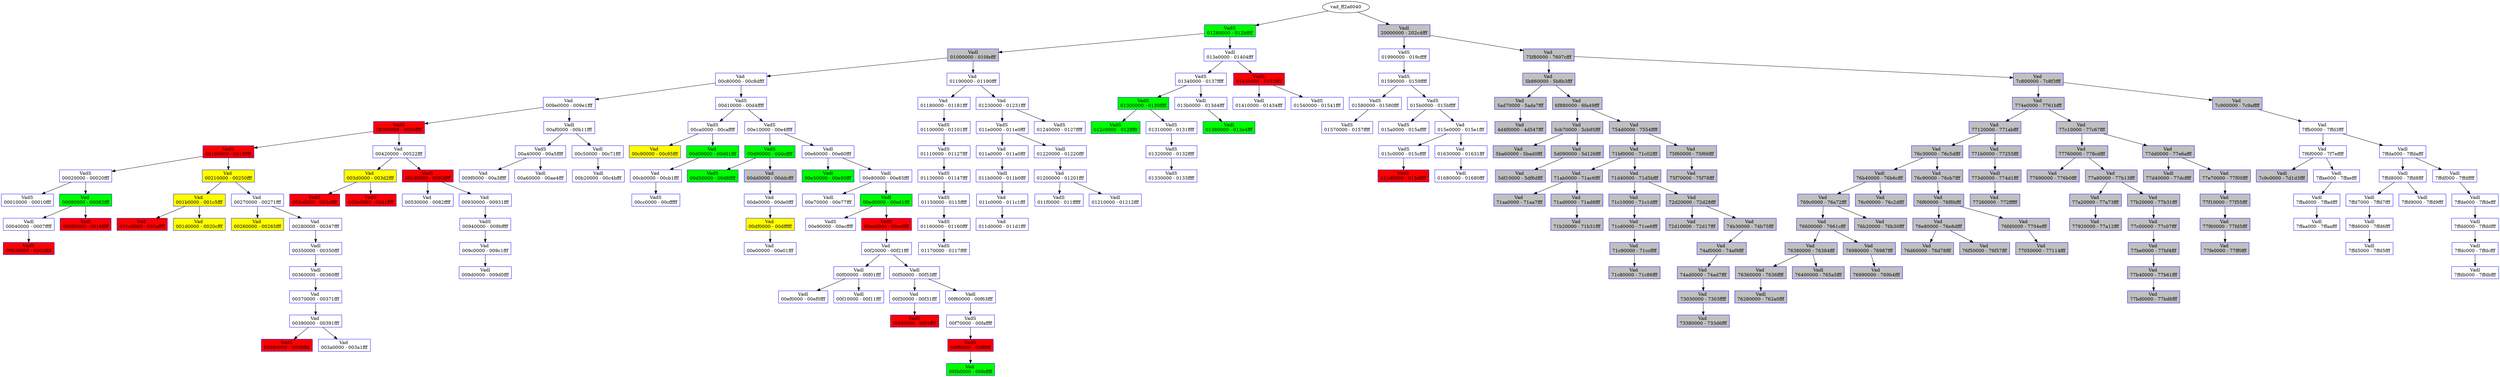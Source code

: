 /* Pid:   1724 */
digraph processtree {
graph [rankdir = "TB"];
vad_ff2a6040 -> vad_ff3701a8
vad_ff3701a8 [label = "{ VadS\n01280000 - 012bffff }"shape = "record" color = "blue" style = "filled" fillcolor = "green"];
vad_ff3701a8 -> vad_ff25bcf8
vad_ff25bcf8 [label = "{ Vadl\n01000000 - 010fefff }"shape = "record" color = "blue" style = "filled" fillcolor = "gray"];
vad_ff25bcf8 -> vad_ff394218
vad_ff394218 [label = "{ Vad \n00c80000 - 00c8dfff }"shape = "record" color = "blue" style = "filled" fillcolor = "white"];
vad_ff394218 -> vad_ff220840
vad_ff220840 [label = "{ Vad \n009e0000 - 009e1fff }"shape = "record" color = "blue" style = "filled" fillcolor = "white"];
vad_ff220840 -> vad_ff2286c8
vad_ff2286c8 [label = "{ VadS\n003b0000 - 003bffff }"shape = "record" color = "blue" style = "filled" fillcolor = "red"];
vad_ff2286c8 -> vad_ff277d88
vad_ff277d88 [label = "{ VadS\n00190000 - 0019ffff }"shape = "record" color = "blue" style = "filled" fillcolor = "red"];
vad_ff277d88 -> vad_ff1493f0
vad_ff1493f0 [label = "{ VadS\n00020000 - 00020fff }"shape = "record" color = "blue" style = "filled" fillcolor = "white"];
vad_ff1493f0 -> vad_ff1e7860
vad_ff1e7860 [label = "{ VadS\n00010000 - 00010fff }"shape = "record" color = "blue" style = "filled" fillcolor = "white"];
vad_ff1493f0 -> vad_80ffeea0
vad_80ffeea0 [label = "{ Vad \n00080000 - 00082fff }"shape = "record" color = "blue" style = "filled" fillcolor = "green"];
vad_80ffeea0 -> vad_ff27c2c8
vad_ff27c2c8 [label = "{ Vadl\n00040000 - 0007ffff }"shape = "record" color = "blue" style = "filled" fillcolor = "white"];
vad_ff27c2c8 -> vad_ff14a040
vad_ff14a040 [label = "{ VadS\n00030000 - 0003ffff }"shape = "record" color = "blue" style = "filled" fillcolor = "red"];
vad_80ffeea0 -> vad_80f74b58
vad_80f74b58 [label = "{ Vadl\n00090000 - 0018ffff }"shape = "record" color = "blue" style = "filled" fillcolor = "red"];
vad_ff277d88 -> vad_80f077b8
vad_80f077b8 [label = "{ Vad \n00210000 - 00250fff }"shape = "record" color = "blue" style = "filled" fillcolor = "yellow"];
vad_80f077b8 -> vad_ff1db5c0
vad_ff1db5c0 [label = "{ Vad \n001b0000 - 001c5fff }"shape = "record" color = "blue" style = "filled" fillcolor = "yellow"];
vad_ff1db5c0 -> vad_ff1344e0
vad_ff1344e0 [label = "{ Vad \n001a0000 - 001affff }"shape = "record" color = "blue" style = "filled" fillcolor = "red"];
vad_ff1db5c0 -> vad_ff23fb80
vad_ff23fb80 [label = "{ Vad \n001d0000 - 0020cfff }"shape = "record" color = "blue" style = "filled" fillcolor = "yellow"];
vad_80f077b8 -> vad_ff13a818
vad_ff13a818 [label = "{ Vad \n00270000 - 00271fff }"shape = "record" color = "blue" style = "filled" fillcolor = "white"];
vad_ff13a818 -> vad_ff3925a0
vad_ff3925a0 [label = "{ Vad \n00260000 - 00265fff }"shape = "record" color = "blue" style = "filled" fillcolor = "yellow"];
vad_ff13a818 -> vad_80fbb268
vad_80fbb268 [label = "{ Vad \n00280000 - 00347fff }"shape = "record" color = "blue" style = "filled" fillcolor = "white"];
vad_80fbb268 -> vad_ff24a4f0
vad_ff24a4f0 [label = "{ Vadl\n00350000 - 00350fff }"shape = "record" color = "blue" style = "filled" fillcolor = "white"];
vad_ff24a4f0 -> vad_ff91d5a0
vad_ff91d5a0 [label = "{ Vadl\n00360000 - 00360fff }"shape = "record" color = "blue" style = "filled" fillcolor = "white"];
vad_ff91d5a0 -> vad_80f09548
vad_80f09548 [label = "{ Vad \n00370000 - 00371fff }"shape = "record" color = "blue" style = "filled" fillcolor = "white"];
vad_80f09548 -> vad_ff221068
vad_ff221068 [label = "{ Vad \n00390000 - 00391fff }"shape = "record" color = "blue" style = "filled" fillcolor = "white"];
vad_ff221068 -> vad_ff1f5c68
vad_ff1f5c68 [label = "{ VadS\n00380000 - 0038ffff }"shape = "record" color = "blue" style = "filled" fillcolor = "red"];
vad_ff221068 -> vad_ff3a90a8
vad_ff3a90a8 [label = "{ Vad \n003a0000 - 003a1fff }"shape = "record" color = "blue" style = "filled" fillcolor = "white"];
vad_ff2286c8 -> vad_ff25f4a8
vad_ff25f4a8 [label = "{ Vad \n00420000 - 00522fff }"shape = "record" color = "blue" style = "filled" fillcolor = "white"];
vad_ff25f4a8 -> vad_ff150288
vad_ff150288 [label = "{ Vad \n003d0000 - 003d2fff }"shape = "record" color = "blue" style = "filled" fillcolor = "yellow"];
vad_ff150288 -> vad_ff2286a8
vad_ff2286a8 [label = "{ VadS\n003c0000 - 003cffff }"shape = "record" color = "blue" style = "filled" fillcolor = "red"];
vad_ff150288 -> vad_ff1f5c88
vad_ff1f5c88 [label = "{ VadS\n003e0000 - 0041ffff }"shape = "record" color = "blue" style = "filled" fillcolor = "red"];
vad_ff25f4a8 -> vad_ff26fda0
vad_ff26fda0 [label = "{ VadS\n00830000 - 0092ffff }"shape = "record" color = "blue" style = "filled" fillcolor = "red"];
vad_ff26fda0 -> vad_ff139350
vad_ff139350 [label = "{ Vad \n00530000 - 0082ffff }"shape = "record" color = "blue" style = "filled" fillcolor = "white"];
vad_ff26fda0 -> vad_ff272640
vad_ff272640 [label = "{ Vad \n00930000 - 00931fff }"shape = "record" color = "blue" style = "filled" fillcolor = "white"];
vad_ff272640 -> vad_ff26fd80
vad_ff26fd80 [label = "{ VadS\n00940000 - 009bffff }"shape = "record" color = "blue" style = "filled" fillcolor = "white"];
vad_ff26fd80 -> vad_ff233c00
vad_ff233c00 [label = "{ Vad \n009c0000 - 009c1fff }"shape = "record" color = "blue" style = "filled" fillcolor = "white"];
vad_ff233c00 -> vad_81026fc8
vad_81026fc8 [label = "{ Vadl\n009d0000 - 009d0fff }"shape = "record" color = "blue" style = "filled" fillcolor = "white"];
vad_ff220840 -> vad_ff370670
vad_ff370670 [label = "{ Vadl\n00af0000 - 00b11fff }"shape = "record" color = "blue" style = "filled" fillcolor = "white"];
vad_ff370670 -> vad_ff157180
vad_ff157180 [label = "{ VadS\n00a40000 - 00a5ffff }"shape = "record" color = "blue" style = "filled" fillcolor = "white"];
vad_ff157180 -> vad_ff3aa0b0
vad_ff3aa0b0 [label = "{ Vad \n009f0000 - 00a3ffff }"shape = "record" color = "blue" style = "filled" fillcolor = "white"];
vad_ff157180 -> vad_80fa8208
vad_80fa8208 [label = "{ Vadl\n00a60000 - 00ae4fff }"shape = "record" color = "blue" style = "filled" fillcolor = "white"];
vad_ff370670 -> vad_ff3ae1f8
vad_ff3ae1f8 [label = "{ Vadl\n00c50000 - 00c71fff }"shape = "record" color = "blue" style = "filled" fillcolor = "white"];
vad_ff3ae1f8 -> vad_ff23a220
vad_ff23a220 [label = "{ Vadl\n00b20000 - 00c4bfff }"shape = "record" color = "blue" style = "filled" fillcolor = "white"];
vad_ff394218 -> vad_ff2a3ae8
vad_ff2a3ae8 [label = "{ VadS\n00d10000 - 00d4ffff }"shape = "record" color = "blue" style = "filled" fillcolor = "white"];
vad_ff2a3ae8 -> vad_80fbe0f0
vad_80fbe0f0 [label = "{ VadS\n00ca0000 - 00caffff }"shape = "record" color = "blue" style = "filled" fillcolor = "white"];
vad_80fbe0f0 -> vad_ff264548
vad_ff264548 [label = "{ Vad \n00c90000 - 00c95fff }"shape = "record" color = "blue" style = "filled" fillcolor = "yellow"];
vad_80fbe0f0 -> vad_ff208848
vad_ff208848 [label = "{ Vad \n00d00000 - 00d01fff }"shape = "record" color = "blue" style = "filled" fillcolor = "green"];
vad_ff208848 -> vad_ff221208
vad_ff221208 [label = "{ Vad \n00cb0000 - 00cb1fff }"shape = "record" color = "blue" style = "filled" fillcolor = "white"];
vad_ff221208 -> vad_ff161c28
vad_ff161c28 [label = "{ VadS\n00cc0000 - 00cfffff }"shape = "record" color = "blue" style = "filled" fillcolor = "white"];
vad_ff2a3ae8 -> vad_81022f48
vad_81022f48 [label = "{ VadS\n00e10000 - 00e4ffff }"shape = "record" color = "blue" style = "filled" fillcolor = "white"];
vad_81022f48 -> vad_81022f28
vad_81022f28 [label = "{ VadS\n00d90000 - 00dcffff }"shape = "record" color = "blue" style = "filled" fillcolor = "green"];
vad_81022f28 -> vad_ff1fb390
vad_ff1fb390 [label = "{ VadS\n00d50000 - 00d8ffff }"shape = "record" color = "blue" style = "filled" fillcolor = "green"];
vad_81022f28 -> vad_80f4e0d0
vad_80f4e0d0 [label = "{ Vad \n00dd0000 - 00ddcfff }"shape = "record" color = "blue" style = "filled" fillcolor = "gray"];
vad_80f4e0d0 -> vad_ff20ba88
vad_ff20ba88 [label = "{ Vad \n00de0000 - 00de0fff }"shape = "record" color = "blue" style = "filled" fillcolor = "white"];
vad_ff20ba88 -> vad_ff23e008
vad_ff23e008 [label = "{ Vad \n00df0000 - 00dfffff }"shape = "record" color = "blue" style = "filled" fillcolor = "yellow"];
vad_ff23e008 -> vad_80f95d28
vad_80f95d28 [label = "{ Vad \n00e00000 - 00e01fff }"shape = "record" color = "blue" style = "filled" fillcolor = "white"];
vad_81022f48 -> vad_ff25d738
vad_ff25d738 [label = "{ Vadl\n00e60000 - 00e60fff }"shape = "record" color = "blue" style = "filled" fillcolor = "white"];
vad_ff25d738 -> vad_ff247640
vad_ff247640 [label = "{ Vadl\n00e50000 - 00e50fff }"shape = "record" color = "blue" style = "filled" fillcolor = "green"];
vad_ff25d738 -> vad_ff256310
vad_ff256310 [label = "{ Vadl\n00e80000 - 00e85fff }"shape = "record" color = "blue" style = "filled" fillcolor = "white"];
vad_ff256310 -> vad_ff264a68
vad_ff264a68 [label = "{ Vadl\n00e70000 - 00e77fff }"shape = "record" color = "blue" style = "filled" fillcolor = "white"];
vad_ff256310 -> vad_ff2228f8
vad_ff2228f8 [label = "{ Vadl\n00ed0000 - 00ed1fff }"shape = "record" color = "blue" style = "filled" fillcolor = "green"];
vad_ff2228f8 -> vad_80ffdc20
vad_80ffdc20 [label = "{ VadS\n00e90000 - 00ecffff }"shape = "record" color = "blue" style = "filled" fillcolor = "white"];
vad_ff2228f8 -> vad_80fd2c98
vad_80fd2c98 [label = "{ VadS\n00ee0000 - 00eeffff }"shape = "record" color = "blue" style = "filled" fillcolor = "red"];
vad_80fd2c98 -> vad_ff23b3b0
vad_ff23b3b0 [label = "{ Vad \n00f20000 - 00f21fff }"shape = "record" color = "blue" style = "filled" fillcolor = "white"];
vad_ff23b3b0 -> vad_ff377d20
vad_ff377d20 [label = "{ Vadl\n00f00000 - 00f01fff }"shape = "record" color = "blue" style = "filled" fillcolor = "white"];
vad_ff377d20 -> vad_80f5fe38
vad_80f5fe38 [label = "{ Vadl\n00ef0000 - 00ef0fff }"shape = "record" color = "blue" style = "filled" fillcolor = "white"];
vad_ff377d20 -> vad_80f072e8
vad_80f072e8 [label = "{ Vadl\n00f10000 - 00f11fff }"shape = "record" color = "blue" style = "filled" fillcolor = "white"];
vad_ff23b3b0 -> vad_ff27cc78
vad_ff27cc78 [label = "{ Vadl\n00f50000 - 00f53fff }"shape = "record" color = "blue" style = "filled" fillcolor = "white"];
vad_ff27cc78 -> vad_ff224570
vad_ff224570 [label = "{ Vad \n00f30000 - 00f31fff }"shape = "record" color = "blue" style = "filled" fillcolor = "white"];
vad_ff224570 -> vad_ff274098
vad_ff274098 [label = "{ VadS\n00f40000 - 00f4ffff }"shape = "record" color = "blue" style = "filled" fillcolor = "red"];
vad_ff27cc78 -> vad_ff2722a8
vad_ff2722a8 [label = "{ Vadl\n00f60000 - 00f63fff }"shape = "record" color = "blue" style = "filled" fillcolor = "white"];
vad_ff2722a8 -> vad_ff22b938
vad_ff22b938 [label = "{ VadS\n00f70000 - 00faffff }"shape = "record" color = "blue" style = "filled" fillcolor = "white"];
vad_ff22b938 -> vad_80faa840
vad_80faa840 [label = "{ VadS\n00ff0000 - 00ffffff }"shape = "record" color = "blue" style = "filled" fillcolor = "red"];
vad_80faa840 -> vad_ff13bc20
vad_ff13bc20 [label = "{ Vad \n00fb0000 - 00feffff }"shape = "record" color = "blue" style = "filled" fillcolor = "green"];
vad_ff25bcf8 -> vad_ff392600
vad_ff392600 [label = "{ Vad \n01190000 - 01190fff }"shape = "record" color = "blue" style = "filled" fillcolor = "white"];
vad_ff392600 -> vad_ff226748
vad_ff226748 [label = "{ Vad \n01180000 - 01181fff }"shape = "record" color = "blue" style = "filled" fillcolor = "white"];
vad_ff226748 -> vad_ff161f38
vad_ff161f38 [label = "{ VadS\n01100000 - 01101fff }"shape = "record" color = "blue" style = "filled" fillcolor = "white"];
vad_ff161f38 -> vad_ff2244e0
vad_ff2244e0 [label = "{ VadS\n01110000 - 01127fff }"shape = "record" color = "blue" style = "filled" fillcolor = "white"];
vad_ff2244e0 -> vad_ff121b68
vad_ff121b68 [label = "{ VadS\n01130000 - 01147fff }"shape = "record" color = "blue" style = "filled" fillcolor = "white"];
vad_ff121b68 -> vad_80f9d1d8
vad_80f9d1d8 [label = "{ VadS\n01150000 - 0115ffff }"shape = "record" color = "blue" style = "filled" fillcolor = "white"];
vad_80f9d1d8 -> vad_80f000a8
vad_80f000a8 [label = "{ VadS\n01160000 - 01160fff }"shape = "record" color = "blue" style = "filled" fillcolor = "white"];
vad_80f000a8 -> vad_80ff7c08
vad_80ff7c08 [label = "{ VadS\n01170000 - 0117ffff }"shape = "record" color = "blue" style = "filled" fillcolor = "white"];
vad_ff392600 -> vad_ff136b28
vad_ff136b28 [label = "{ Vad \n01230000 - 01231fff }"shape = "record" color = "blue" style = "filled" fillcolor = "white"];
vad_ff136b28 -> vad_ff3b7070
vad_ff3b7070 [label = "{ VadS\n011e0000 - 011e0fff }"shape = "record" color = "blue" style = "filled" fillcolor = "white"];
vad_ff3b7070 -> vad_ff29bb98
vad_ff29bb98 [label = "{ Vad \n011a0000 - 011a0fff }"shape = "record" color = "blue" style = "filled" fillcolor = "white"];
vad_ff29bb98 -> vad_ff212a18
vad_ff212a18 [label = "{ Vadl\n011b0000 - 011b0fff }"shape = "record" color = "blue" style = "filled" fillcolor = "white"];
vad_ff212a18 -> vad_80f16178
vad_80f16178 [label = "{ Vad \n011c0000 - 011c1fff }"shape = "record" color = "blue" style = "filled" fillcolor = "white"];
vad_80f16178 -> vad_80f99158
vad_80f99158 [label = "{ Vad \n011d0000 - 011d1fff }"shape = "record" color = "blue" style = "filled" fillcolor = "white"];
vad_ff3b7070 -> vad_ff272878
vad_ff272878 [label = "{ Vadl\n01220000 - 01220fff }"shape = "record" color = "blue" style = "filled" fillcolor = "white"];
vad_ff272878 -> vad_80fe3248
vad_80fe3248 [label = "{ Vad \n01200000 - 01201fff }"shape = "record" color = "blue" style = "filled" fillcolor = "white"];
vad_80fe3248 -> vad_80f00ea8
vad_80f00ea8 [label = "{ VadS\n011f0000 - 011fffff }"shape = "record" color = "blue" style = "filled" fillcolor = "white"];
vad_80fe3248 -> vad_80f1aee8
vad_80f1aee8 [label = "{ Vadl\n01210000 - 01212fff }"shape = "record" color = "blue" style = "filled" fillcolor = "white"];
vad_ff136b28 -> vad_ff36b108
vad_ff36b108 [label = "{ VadS\n01240000 - 0127ffff }"shape = "record" color = "blue" style = "filled" fillcolor = "white"];
vad_ff3701a8 -> vad_80fba540
vad_80fba540 [label = "{ Vadl\n013e0000 - 01404fff }"shape = "record" color = "blue" style = "filled" fillcolor = "white"];
vad_80fba540 -> vad_80ffda08
vad_80ffda08 [label = "{ VadS\n01340000 - 0137ffff }"shape = "record" color = "blue" style = "filled" fillcolor = "white"];
vad_80ffda08 -> vad_80fbe978
vad_80fbe978 [label = "{ VadS\n01300000 - 0130ffff }"shape = "record" color = "blue" style = "filled" fillcolor = "green"];
vad_80fbe978 -> vad_80f05ad0
vad_80f05ad0 [label = "{ VadS\n012c0000 - 012fffff }"shape = "record" color = "blue" style = "filled" fillcolor = "green"];
vad_80fbe978 -> vad_ff3971a8
vad_ff3971a8 [label = "{ VadS\n01310000 - 0131ffff }"shape = "record" color = "blue" style = "filled" fillcolor = "white"];
vad_ff3971a8 -> vad_ff224480
vad_ff224480 [label = "{ VadS\n01320000 - 0132ffff }"shape = "record" color = "blue" style = "filled" fillcolor = "white"];
vad_ff224480 -> vad_8105a250
vad_8105a250 [label = "{ VadS\n01330000 - 0133ffff }"shape = "record" color = "blue" style = "filled" fillcolor = "white"];
vad_80ffda08 -> vad_ff2682f0
vad_ff2682f0 [label = "{ Vadl\n013b0000 - 013d4fff }"shape = "record" color = "blue" style = "filled" fillcolor = "white"];
vad_ff2682f0 -> vad_ff2682b0
vad_ff2682b0 [label = "{ Vadl\n01380000 - 013a4fff }"shape = "record" color = "blue" style = "filled" fillcolor = "green"];
vad_80fba540 -> vad_80f71dd0
vad_80f71dd0 [label = "{ VadS\n01440000 - 0153ffff }"shape = "record" color = "blue" style = "filled" fillcolor = "red"];
vad_80f71dd0 -> vad_ff272838
vad_ff272838 [label = "{ Vadl\n01410000 - 01434fff }"shape = "record" color = "blue" style = "filled" fillcolor = "white"];
vad_80f71dd0 -> vad_ff157f38
vad_ff157f38 [label = "{ VadS\n01540000 - 01541fff }"shape = "record" color = "blue" style = "filled" fillcolor = "white"];
vad_ff2a6040 -> vad_ff12b6f0
vad_ff12b6f0 [label = "{ Vadl\n20000000 - 202c4fff }"shape = "record" color = "blue" style = "filled" fillcolor = "gray"];
vad_ff12b6f0 -> vad_80f73b00
vad_80f73b00 [label = "{ VadS\n01990000 - 019cffff }"shape = "record" color = "blue" style = "filled" fillcolor = "white"];
vad_80f73b00 -> vad_80f04a58
vad_80f04a58 [label = "{ VadS\n01590000 - 0159ffff }"shape = "record" color = "blue" style = "filled" fillcolor = "white"];
vad_80f04a58 -> vad_80f28130
vad_80f28130 [label = "{ VadS\n01580000 - 01580fff }"shape = "record" color = "blue" style = "filled" fillcolor = "white"];
vad_80f28130 -> vad_ff242ef8
vad_ff242ef8 [label = "{ VadS\n01570000 - 0157ffff }"shape = "record" color = "blue" style = "filled" fillcolor = "white"];
vad_80f04a58 -> vad_81004ac0
vad_81004ac0 [label = "{ VadS\n015b0000 - 015bffff }"shape = "record" color = "blue" style = "filled" fillcolor = "white"];
vad_81004ac0 -> vad_80efe758
vad_80efe758 [label = "{ VadS\n015a0000 - 015affff }"shape = "record" color = "blue" style = "filled" fillcolor = "white"];
vad_81004ac0 -> vad_ff26e048
vad_ff26e048 [label = "{ Vad \n015e0000 - 015e1fff }"shape = "record" color = "blue" style = "filled" fillcolor = "white"];
vad_ff26e048 -> vad_ff125440
vad_ff125440 [label = "{ VadS\n015c0000 - 015cffff }"shape = "record" color = "blue" style = "filled" fillcolor = "white"];
vad_ff125440 -> vad_ff259790
vad_ff259790 [label = "{ VadS\n015d0000 - 015dffff }"shape = "record" color = "blue" style = "filled" fillcolor = "red"];
vad_ff26e048 -> vad_ff236510
vad_ff236510 [label = "{ Vad \n01630000 - 01631fff }"shape = "record" color = "blue" style = "filled" fillcolor = "white"];
vad_ff236510 -> vad_ff39dcc0
vad_ff39dcc0 [label = "{ Vadl\n01680000 - 01680fff }"shape = "record" color = "blue" style = "filled" fillcolor = "white"];
vad_ff12b6f0 -> vad_80f02398
vad_80f02398 [label = "{ Vad \n75f80000 - 7607cfff }"shape = "record" color = "blue" style = "filled" fillcolor = "gray"];
vad_80f02398 -> vad_ff238548
vad_ff238548 [label = "{ Vad \n5b860000 - 5b8b3fff }"shape = "record" color = "blue" style = "filled" fillcolor = "gray"];
vad_ff238548 -> vad_ff3b08c0
vad_ff3b08c0 [label = "{ Vad \n5ad70000 - 5ada7fff }"shape = "record" color = "blue" style = "filled" fillcolor = "gray"];
vad_ff3b08c0 -> vad_ff286528
vad_ff286528 [label = "{ Vad \n4d4f0000 - 4d547fff }"shape = "record" color = "blue" style = "filled" fillcolor = "gray"];
vad_ff238548 -> vad_ff24d6e0
vad_ff24d6e0 [label = "{ Vad \n6f880000 - 6fa49fff }"shape = "record" color = "blue" style = "filled" fillcolor = "gray"];
vad_ff24d6e0 -> vad_ff150258
vad_ff150258 [label = "{ Vad \n5cb70000 - 5cb95fff }"shape = "record" color = "blue" style = "filled" fillcolor = "gray"];
vad_ff150258 -> vad_ff153188
vad_ff153188 [label = "{ Vad \n5ba60000 - 5bad0fff }"shape = "record" color = "blue" style = "filled" fillcolor = "gray"];
vad_ff150258 -> vad_ff23aa80
vad_ff23aa80 [label = "{ Vad \n5d090000 - 5d126fff }"shape = "record" color = "blue" style = "filled" fillcolor = "gray"];
vad_ff23aa80 -> vad_80f97198
vad_80f97198 [label = "{ Vad \n5df10000 - 5df6dfff }"shape = "record" color = "blue" style = "filled" fillcolor = "gray"];
vad_ff24d6e0 -> vad_80f01a48
vad_80f01a48 [label = "{ Vad \n754d0000 - 7554ffff }"shape = "record" color = "blue" style = "filled" fillcolor = "gray"];
vad_80f01a48 -> vad_ff2994f8
vad_ff2994f8 [label = "{ Vad \n71bf0000 - 71c02fff }"shape = "record" color = "blue" style = "filled" fillcolor = "gray"];
vad_ff2994f8 -> vad_ff281da0
vad_ff281da0 [label = "{ Vad \n71ab0000 - 71ac6fff }"shape = "record" color = "blue" style = "filled" fillcolor = "gray"];
vad_ff281da0 -> vad_80f76ae8
vad_80f76ae8 [label = "{ Vad \n71aa0000 - 71aa7fff }"shape = "record" color = "blue" style = "filled" fillcolor = "gray"];
vad_ff281da0 -> vad_ff29edd8
vad_ff29edd8 [label = "{ Vad \n71ad0000 - 71ad8fff }"shape = "record" color = "blue" style = "filled" fillcolor = "gray"];
vad_ff29edd8 -> vad_ff291978
vad_ff291978 [label = "{ Vad \n71b20000 - 71b31fff }"shape = "record" color = "blue" style = "filled" fillcolor = "gray"];
vad_ff2994f8 -> vad_ff2687d8
vad_ff2687d8 [label = "{ Vad \n71d40000 - 71d5bfff }"shape = "record" color = "blue" style = "filled" fillcolor = "gray"];
vad_ff2687d8 -> vad_80f52de8
vad_80f52de8 [label = "{ Vad \n71c10000 - 71c1dfff }"shape = "record" color = "blue" style = "filled" fillcolor = "gray"];
vad_80f52de8 -> vad_ff1391b0
vad_ff1391b0 [label = "{ Vad \n71cd0000 - 71ce6fff }"shape = "record" color = "blue" style = "filled" fillcolor = "gray"];
vad_ff1391b0 -> vad_ff3c8338
vad_ff3c8338 [label = "{ Vad \n71c90000 - 71ccffff }"shape = "record" color = "blue" style = "filled" fillcolor = "gray"];
vad_ff3c8338 -> vad_80f03e80
vad_80f03e80 [label = "{ Vad \n71c80000 - 71c86fff }"shape = "record" color = "blue" style = "filled" fillcolor = "gray"];
vad_ff2687d8 -> vad_80fb3360
vad_80fb3360 [label = "{ Vad \n72d20000 - 72d28fff }"shape = "record" color = "blue" style = "filled" fillcolor = "gray"];
vad_80fb3360 -> vad_ff2127e8
vad_ff2127e8 [label = "{ Vad \n72d10000 - 72d17fff }"shape = "record" color = "blue" style = "filled" fillcolor = "gray"];
vad_80fb3360 -> vad_ff1e6c58
vad_ff1e6c58 [label = "{ Vad \n74b30000 - 74b75fff }"shape = "record" color = "blue" style = "filled" fillcolor = "gray"];
vad_ff1e6c58 -> vad_80f61378
vad_80f61378 [label = "{ Vad \n74af0000 - 74af9fff }"shape = "record" color = "blue" style = "filled" fillcolor = "gray"];
vad_80f61378 -> vad_80f17a90
vad_80f17a90 [label = "{ Vad \n74ad0000 - 74ad7fff }"shape = "record" color = "blue" style = "filled" fillcolor = "gray"];
vad_80f17a90 -> vad_ff1535c0
vad_ff1535c0 [label = "{ Vad \n73030000 - 7303ffff }"shape = "record" color = "blue" style = "filled" fillcolor = "gray"];
vad_ff1535c0 -> vad_ff3a46c0
vad_ff3a46c0 [label = "{ Vad \n73380000 - 733d6fff }"shape = "record" color = "blue" style = "filled" fillcolor = "gray"];
vad_80f01a48 -> vad_80f2f0b0
vad_80f2f0b0 [label = "{ Vad \n75f60000 - 75f66fff }"shape = "record" color = "blue" style = "filled" fillcolor = "gray"];
vad_80f2f0b0 -> vad_80f5f858
vad_80f5f858 [label = "{ Vad \n75f70000 - 75f78fff }"shape = "record" color = "blue" style = "filled" fillcolor = "gray"];
vad_80f02398 -> vad_ff158318
vad_ff158318 [label = "{ Vad \n7c800000 - 7c8f3fff }"shape = "record" color = "blue" style = "filled" fillcolor = "gray"];
vad_ff158318 -> vad_ff158708
vad_ff158708 [label = "{ Vad \n774e0000 - 7761bfff }"shape = "record" color = "blue" style = "filled" fillcolor = "gray"];
vad_ff158708 -> vad_ff275fa8
vad_ff275fa8 [label = "{ Vad \n77120000 - 771abfff }"shape = "record" color = "blue" style = "filled" fillcolor = "gray"];
vad_ff275fa8 -> vad_ff261be8
vad_ff261be8 [label = "{ Vad \n76c30000 - 76c5dfff }"shape = "record" color = "blue" style = "filled" fillcolor = "gray"];
vad_ff261be8 -> vad_ff3b3808
vad_ff3b3808 [label = "{ Vadl\n76b40000 - 76b6cfff }"shape = "record" color = "blue" style = "filled" fillcolor = "gray"];
vad_ff3b3808 -> vad_ff388a80
vad_ff388a80 [label = "{ Vad \n769c0000 - 76a72fff }"shape = "record" color = "blue" style = "filled" fillcolor = "gray"];
vad_ff388a80 -> vad_ff1531c0
vad_ff1531c0 [label = "{ Vad \n76600000 - 7661cfff }"shape = "record" color = "blue" style = "filled" fillcolor = "gray"];
vad_ff1531c0 -> vad_ff385c00
vad_ff385c00 [label = "{ Vad \n76380000 - 76384fff }"shape = "record" color = "blue" style = "filled" fillcolor = "gray"];
vad_ff385c00 -> vad_ff29ed50
vad_ff29ed50 [label = "{ Vad \n76360000 - 7636ffff }"shape = "record" color = "blue" style = "filled" fillcolor = "gray"];
vad_ff29ed50 -> vad_80fe3148
vad_80fe3148 [label = "{ Vadl\n76280000 - 762a0fff }"shape = "record" color = "blue" style = "filled" fillcolor = "gray"];
vad_ff385c00 -> vad_80fb0df0
vad_80fb0df0 [label = "{ Vadl\n76400000 - 765a5fff }"shape = "record" color = "blue" style = "filled" fillcolor = "gray"];
vad_ff1531c0 -> vad_81023ae0
vad_81023ae0 [label = "{ Vad \n76980000 - 76987fff }"shape = "record" color = "blue" style = "filled" fillcolor = "gray"];
vad_81023ae0 -> vad_ff261c18
vad_ff261c18 [label = "{ Vad \n76990000 - 769b4fff }"shape = "record" color = "blue" style = "filled" fillcolor = "gray"];
vad_ff388a80 -> vad_ff2423b0
vad_ff2423b0 [label = "{ Vad \n76b20000 - 76b30fff }"shape = "record" color = "blue" style = "filled" fillcolor = "gray"];
vad_ff3b3808 -> vad_80f4e100
vad_80f4e100 [label = "{ Vad \n76c00000 - 76c2dfff }"shape = "record" color = "blue" style = "filled" fillcolor = "gray"];
vad_ff261be8 -> vad_ff2617c0
vad_ff2617c0 [label = "{ Vad \n76c90000 - 76cb7fff }"shape = "record" color = "blue" style = "filled" fillcolor = "gray"];
vad_ff2617c0 -> vad_ff2822b8
vad_ff2822b8 [label = "{ Vad \n76f60000 - 76f8bfff }"shape = "record" color = "blue" style = "filled" fillcolor = "gray"];
vad_ff2822b8 -> vad_ff276988
vad_ff276988 [label = "{ Vad \n76e80000 - 76e8dfff }"shape = "record" color = "blue" style = "filled" fillcolor = "gray"];
vad_ff276988 -> vad_ff224540
vad_ff224540 [label = "{ Vad \n76d60000 - 76d78fff }"shape = "record" color = "blue" style = "filled" fillcolor = "gray"];
vad_ff276988 -> vad_ff29a168
vad_ff29a168 [label = "{ Vad \n76f50000 - 76f57fff }"shape = "record" color = "blue" style = "filled" fillcolor = "gray"];
vad_ff2822b8 -> vad_ff382a68
vad_ff382a68 [label = "{ Vad \n76fd0000 - 7704efff }"shape = "record" color = "blue" style = "filled" fillcolor = "gray"];
vad_ff382a68 -> vad_ff22fde8
vad_ff22fde8 [label = "{ Vad \n77050000 - 77114fff }"shape = "record" color = "blue" style = "filled" fillcolor = "gray"];
vad_ff275fa8 -> vad_ff221a68
vad_ff221a68 [label = "{ Vad \n771b0000 - 77255fff }"shape = "record" color = "blue" style = "filled" fillcolor = "gray"];
vad_ff221a68 -> vad_80f27a08
vad_80f27a08 [label = "{ Vadl\n773d0000 - 774d1fff }"shape = "record" color = "blue" style = "filled" fillcolor = "gray"];
vad_80f27a08 -> vad_ff224958
vad_ff224958 [label = "{ Vad \n77260000 - 772fffff }"shape = "record" color = "blue" style = "filled" fillcolor = "gray"];
vad_ff158708 -> vad_80f070b0
vad_80f070b0 [label = "{ Vad \n77c10000 - 77c67fff }"shape = "record" color = "blue" style = "filled" fillcolor = "gray"];
vad_80f070b0 -> vad_ff3940a8
vad_ff3940a8 [label = "{ Vad \n77760000 - 778cdfff }"shape = "record" color = "blue" style = "filled" fillcolor = "gray"];
vad_ff3940a8 -> vad_ff26e078
vad_ff26e078 [label = "{ Vad \n77690000 - 776b0fff }"shape = "record" color = "blue" style = "filled" fillcolor = "gray"];
vad_ff3940a8 -> vad_ff393640
vad_ff393640 [label = "{ Vad \n77a80000 - 77b13fff }"shape = "record" color = "blue" style = "filled" fillcolor = "gray"];
vad_ff393640 -> vad_ff393a68
vad_ff393a68 [label = "{ Vad \n77a20000 - 77a73fff }"shape = "record" color = "blue" style = "filled" fillcolor = "gray"];
vad_ff393a68 -> vad_80f2e7a8
vad_80f2e7a8 [label = "{ Vad \n77920000 - 77a12fff }"shape = "record" color = "blue" style = "filled" fillcolor = "gray"];
vad_ff393640 -> vad_ff149b58
vad_ff149b58 [label = "{ Vad \n77b20000 - 77b31fff }"shape = "record" color = "blue" style = "filled" fillcolor = "gray"];
vad_ff149b58 -> vad_ff221268
vad_ff221268 [label = "{ Vad \n77c00000 - 77c07fff }"shape = "record" color = "blue" style = "filled" fillcolor = "gray"];
vad_ff221268 -> vad_ff235970
vad_ff235970 [label = "{ Vad \n77be0000 - 77bf4fff }"shape = "record" color = "blue" style = "filled" fillcolor = "gray"];
vad_ff235970 -> vad_ff38ed78
vad_ff38ed78 [label = "{ Vad \n77b40000 - 77b61fff }"shape = "record" color = "blue" style = "filled" fillcolor = "gray"];
vad_ff38ed78 -> vad_ff29ec48
vad_ff29ec48 [label = "{ Vad \n77bd0000 - 77bd6fff }"shape = "record" color = "blue" style = "filled" fillcolor = "gray"];
vad_80f070b0 -> vad_81002448
vad_81002448 [label = "{ Vad \n77dd0000 - 77e6afff }"shape = "record" color = "blue" style = "filled" fillcolor = "gray"];
vad_81002448 -> vad_ff1449c0
vad_ff1449c0 [label = "{ Vadl\n77d40000 - 77dcffff }"shape = "record" color = "blue" style = "filled" fillcolor = "gray"];
vad_81002448 -> vad_ff288268
vad_ff288268 [label = "{ Vad \n77e70000 - 77f00fff }"shape = "record" color = "blue" style = "filled" fillcolor = "gray"];
vad_ff288268 -> vad_80f279d8
vad_80f279d8 [label = "{ Vad \n77f10000 - 77f55fff }"shape = "record" color = "blue" style = "filled" fillcolor = "gray"];
vad_80f279d8 -> vad_ff39efd8
vad_ff39efd8 [label = "{ Vad \n77f60000 - 77fd5fff }"shape = "record" color = "blue" style = "filled" fillcolor = "gray"];
vad_ff39efd8 -> vad_ff376c50
vad_ff376c50 [label = "{ Vad \n77fe0000 - 77ff0fff }"shape = "record" color = "blue" style = "filled" fillcolor = "gray"];
vad_ff158318 -> vad_ff13b610
vad_ff13b610 [label = "{ Vad \n7c900000 - 7c9affff }"shape = "record" color = "blue" style = "filled" fillcolor = "gray"];
vad_ff13b610 -> vad_ff153898
vad_ff153898 [label = "{ Vad \n7ffb0000 - 7ffd3fff }"shape = "record" color = "blue" style = "filled" fillcolor = "white"];
vad_ff153898 -> vad_ff14b098
vad_ff14b098 [label = "{ Vad \n7f6f0000 - 7f7effff }"shape = "record" color = "blue" style = "filled" fillcolor = "white"];
vad_ff14b098 -> vad_ff2794d0
vad_ff2794d0 [label = "{ Vadl\n7c9c0000 - 7d1d3fff }"shape = "record" color = "blue" style = "filled" fillcolor = "gray"];
vad_ff14b098 -> vad_ff27c4f0
vad_ff27c4f0 [label = "{ Vadl\n7ffae000 - 7ffaefff }"shape = "record" color = "blue" style = "filled" fillcolor = "white"];
vad_ff27c4f0 -> vad_ff3b3a10
vad_ff3b3a10 [label = "{ Vadl\n7ffad000 - 7ffadfff }"shape = "record" color = "blue" style = "filled" fillcolor = "white"];
vad_ff3b3a10 -> vad_80f19198
vad_80f19198 [label = "{ Vadl\n7ffaa000 - 7ffaafff }"shape = "record" color = "blue" style = "filled" fillcolor = "white"];
vad_ff153898 -> vad_80f2b3b8
vad_80f2b3b8 [label = "{ Vadl\n7ffda000 - 7ffdafff }"shape = "record" color = "blue" style = "filled" fillcolor = "white"];
vad_80f2b3b8 -> vad_ff2544a8
vad_ff2544a8 [label = "{ Vadl\n7ffd8000 - 7ffd8fff }"shape = "record" color = "blue" style = "filled" fillcolor = "white"];
vad_ff2544a8 -> vad_ff38f908
vad_ff38f908 [label = "{ Vadl\n7ffd7000 - 7ffd7fff }"shape = "record" color = "blue" style = "filled" fillcolor = "white"];
vad_ff38f908 -> vad_ff3a0d20
vad_ff3a0d20 [label = "{ Vadl\n7ffd6000 - 7ffd6fff }"shape = "record" color = "blue" style = "filled" fillcolor = "white"];
vad_ff3a0d20 -> vad_8102a548
vad_8102a548 [label = "{ Vadl\n7ffd5000 - 7ffd5fff }"shape = "record" color = "blue" style = "filled" fillcolor = "white"];
vad_ff2544a8 -> vad_80f98008
vad_80f98008 [label = "{ Vadl\n7ffd9000 - 7ffd9fff }"shape = "record" color = "blue" style = "filled" fillcolor = "white"];
vad_80f2b3b8 -> vad_80f7a5a8
vad_80f7a5a8 [label = "{ Vadl\n7ffdf000 - 7ffdffff }"shape = "record" color = "blue" style = "filled" fillcolor = "white"];
vad_80f7a5a8 -> vad_ff262668
vad_ff262668 [label = "{ Vadl\n7ffde000 - 7ffdefff }"shape = "record" color = "blue" style = "filled" fillcolor = "white"];
vad_ff262668 -> vad_ff243c70
vad_ff243c70 [label = "{ Vadl\n7ffdd000 - 7ffddfff }"shape = "record" color = "blue" style = "filled" fillcolor = "white"];
vad_ff243c70 -> vad_ff228050
vad_ff228050 [label = "{ Vadl\n7ffdc000 - 7ffdcfff }"shape = "record" color = "blue" style = "filled" fillcolor = "white"];
vad_ff228050 -> vad_ff144308
vad_ff144308 [label = "{ Vadl\n7ffdb000 - 7ffdbfff }"shape = "record" color = "blue" style = "filled" fillcolor = "white"];
}
